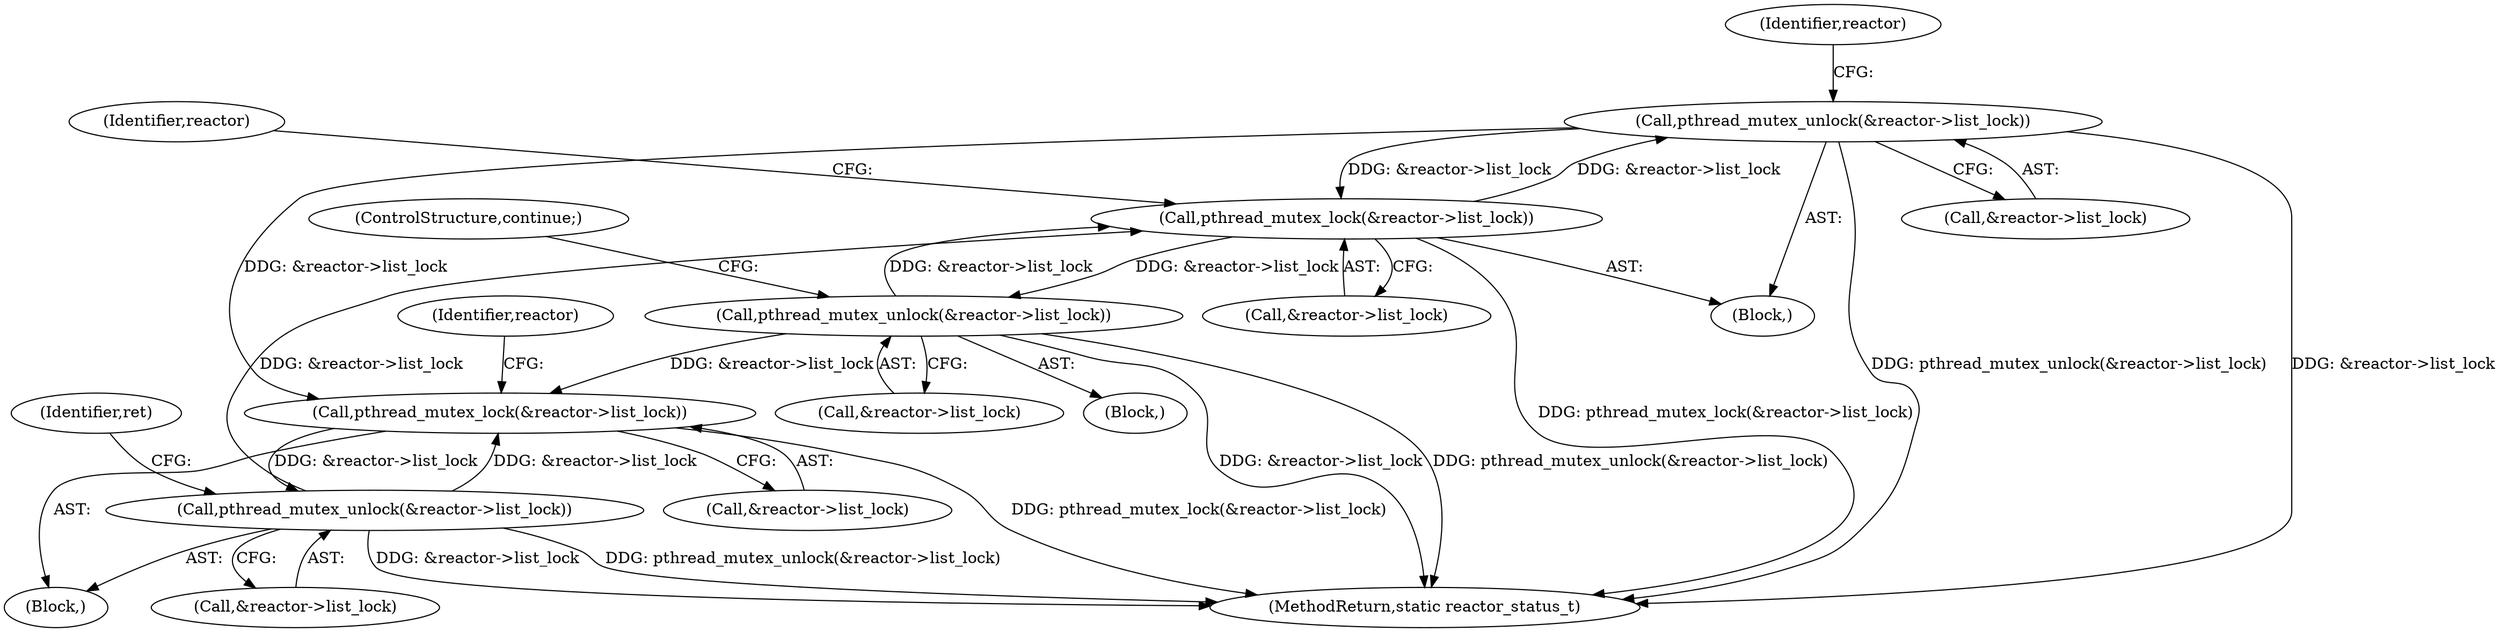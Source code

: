 digraph "0_Android_472271b153c5dc53c28beac55480a8d8434b2d5c_59@API" {
"1000258" [label="(Call,pthread_mutex_unlock(&reactor->list_lock))"];
"1000235" [label="(Call,pthread_mutex_lock(&reactor->list_lock))"];
"1000143" [label="(Call,pthread_mutex_unlock(&reactor->list_lock))"];
"1000134" [label="(Call,pthread_mutex_lock(&reactor->list_lock))"];
"1000258" [label="(Call,pthread_mutex_unlock(&reactor->list_lock))"];
"1000247" [label="(Call,pthread_mutex_unlock(&reactor->list_lock))"];
"1000197" [label="(Block,)"];
"1000133" [label="(Block,)"];
"1000134" [label="(Call,pthread_mutex_lock(&reactor->list_lock))"];
"1000252" [label="(ControlStructure,continue;)"];
"1000152" [label="(Identifier,ret)"];
"1000141" [label="(Identifier,reactor)"];
"1000248" [label="(Call,&reactor->list_lock)"];
"1000265" [label="(Identifier,reactor)"];
"1000243" [label="(Identifier,reactor)"];
"1000247" [label="(Call,pthread_mutex_unlock(&reactor->list_lock))"];
"1000258" [label="(Call,pthread_mutex_unlock(&reactor->list_lock))"];
"1000259" [label="(Call,&reactor->list_lock)"];
"1000235" [label="(Call,pthread_mutex_lock(&reactor->list_lock))"];
"1000246" [label="(Block,)"];
"1000236" [label="(Call,&reactor->list_lock)"];
"1000335" [label="(MethodReturn,static reactor_status_t)"];
"1000135" [label="(Call,&reactor->list_lock)"];
"1000143" [label="(Call,pthread_mutex_unlock(&reactor->list_lock))"];
"1000144" [label="(Call,&reactor->list_lock)"];
"1000258" -> "1000197"  [label="AST: "];
"1000258" -> "1000259"  [label="CFG: "];
"1000259" -> "1000258"  [label="AST: "];
"1000265" -> "1000258"  [label="CFG: "];
"1000258" -> "1000335"  [label="DDG: pthread_mutex_unlock(&reactor->list_lock)"];
"1000258" -> "1000335"  [label="DDG: &reactor->list_lock"];
"1000258" -> "1000134"  [label="DDG: &reactor->list_lock"];
"1000258" -> "1000235"  [label="DDG: &reactor->list_lock"];
"1000235" -> "1000258"  [label="DDG: &reactor->list_lock"];
"1000235" -> "1000197"  [label="AST: "];
"1000235" -> "1000236"  [label="CFG: "];
"1000236" -> "1000235"  [label="AST: "];
"1000243" -> "1000235"  [label="CFG: "];
"1000235" -> "1000335"  [label="DDG: pthread_mutex_lock(&reactor->list_lock)"];
"1000143" -> "1000235"  [label="DDG: &reactor->list_lock"];
"1000247" -> "1000235"  [label="DDG: &reactor->list_lock"];
"1000235" -> "1000247"  [label="DDG: &reactor->list_lock"];
"1000143" -> "1000133"  [label="AST: "];
"1000143" -> "1000144"  [label="CFG: "];
"1000144" -> "1000143"  [label="AST: "];
"1000152" -> "1000143"  [label="CFG: "];
"1000143" -> "1000335"  [label="DDG: &reactor->list_lock"];
"1000143" -> "1000335"  [label="DDG: pthread_mutex_unlock(&reactor->list_lock)"];
"1000143" -> "1000134"  [label="DDG: &reactor->list_lock"];
"1000134" -> "1000143"  [label="DDG: &reactor->list_lock"];
"1000134" -> "1000133"  [label="AST: "];
"1000134" -> "1000135"  [label="CFG: "];
"1000135" -> "1000134"  [label="AST: "];
"1000141" -> "1000134"  [label="CFG: "];
"1000134" -> "1000335"  [label="DDG: pthread_mutex_lock(&reactor->list_lock)"];
"1000247" -> "1000134"  [label="DDG: &reactor->list_lock"];
"1000247" -> "1000246"  [label="AST: "];
"1000247" -> "1000248"  [label="CFG: "];
"1000248" -> "1000247"  [label="AST: "];
"1000252" -> "1000247"  [label="CFG: "];
"1000247" -> "1000335"  [label="DDG: &reactor->list_lock"];
"1000247" -> "1000335"  [label="DDG: pthread_mutex_unlock(&reactor->list_lock)"];
}
